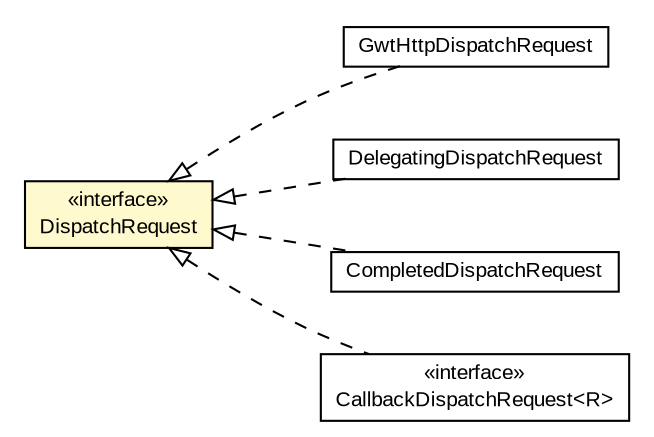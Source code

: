#!/usr/local/bin/dot
#
# Class diagram 
# Generated by UMLGraph version R5_6-24-gf6e263 (http://www.umlgraph.org/)
#

digraph G {
	edge [fontname="arial",fontsize=10,labelfontname="arial",labelfontsize=10];
	node [fontname="arial",fontsize=10,shape=plaintext];
	nodesep=0.25;
	ranksep=0.5;
	rankdir=LR;
	// com.gwtplatform.dispatch.shared.DispatchRequest
	c233365 [label=<<table title="com.gwtplatform.dispatch.shared.DispatchRequest" border="0" cellborder="1" cellspacing="0" cellpadding="2" port="p" bgcolor="lemonChiffon" href="./DispatchRequest.html">
		<tr><td><table border="0" cellspacing="0" cellpadding="1">
<tr><td align="center" balign="center"> &#171;interface&#187; </td></tr>
<tr><td align="center" balign="center"> DispatchRequest </td></tr>
		</table></td></tr>
		</table>>, URL="./DispatchRequest.html", fontname="arial", fontcolor="black", fontsize=10.0];
	// com.gwtplatform.dispatch.client.GwtHttpDispatchRequest
	c233400 [label=<<table title="com.gwtplatform.dispatch.client.GwtHttpDispatchRequest" border="0" cellborder="1" cellspacing="0" cellpadding="2" port="p" href="../client/GwtHttpDispatchRequest.html">
		<tr><td><table border="0" cellspacing="0" cellpadding="1">
<tr><td align="center" balign="center"> GwtHttpDispatchRequest </td></tr>
		</table></td></tr>
		</table>>, URL="../client/GwtHttpDispatchRequest.html", fontname="arial", fontcolor="black", fontsize=10.0];
	// com.gwtplatform.dispatch.client.DelegatingDispatchRequest
	c233404 [label=<<table title="com.gwtplatform.dispatch.client.DelegatingDispatchRequest" border="0" cellborder="1" cellspacing="0" cellpadding="2" port="p" href="../client/DelegatingDispatchRequest.html">
		<tr><td><table border="0" cellspacing="0" cellpadding="1">
<tr><td align="center" balign="center"> DelegatingDispatchRequest </td></tr>
		</table></td></tr>
		</table>>, URL="../client/DelegatingDispatchRequest.html", fontname="arial", fontcolor="black", fontsize=10.0];
	// com.gwtplatform.dispatch.client.CompletedDispatchRequest
	c233410 [label=<<table title="com.gwtplatform.dispatch.client.CompletedDispatchRequest" border="0" cellborder="1" cellspacing="0" cellpadding="2" port="p" href="../client/CompletedDispatchRequest.html">
		<tr><td><table border="0" cellspacing="0" cellpadding="1">
<tr><td align="center" balign="center"> CompletedDispatchRequest </td></tr>
		</table></td></tr>
		</table>>, URL="../client/CompletedDispatchRequest.html", fontname="arial", fontcolor="black", fontsize=10.0];
	// com.gwtplatform.dispatch.client.CallbackDispatchRequest<R>
	c233411 [label=<<table title="com.gwtplatform.dispatch.client.CallbackDispatchRequest" border="0" cellborder="1" cellspacing="0" cellpadding="2" port="p" href="../client/CallbackDispatchRequest.html">
		<tr><td><table border="0" cellspacing="0" cellpadding="1">
<tr><td align="center" balign="center"> &#171;interface&#187; </td></tr>
<tr><td align="center" balign="center"> CallbackDispatchRequest&lt;R&gt; </td></tr>
		</table></td></tr>
		</table>>, URL="../client/CallbackDispatchRequest.html", fontname="arial", fontcolor="black", fontsize=10.0];
	//com.gwtplatform.dispatch.client.GwtHttpDispatchRequest implements com.gwtplatform.dispatch.shared.DispatchRequest
	c233365:p -> c233400:p [dir=back,arrowtail=empty,style=dashed];
	//com.gwtplatform.dispatch.client.DelegatingDispatchRequest implements com.gwtplatform.dispatch.shared.DispatchRequest
	c233365:p -> c233404:p [dir=back,arrowtail=empty,style=dashed];
	//com.gwtplatform.dispatch.client.CompletedDispatchRequest implements com.gwtplatform.dispatch.shared.DispatchRequest
	c233365:p -> c233410:p [dir=back,arrowtail=empty,style=dashed];
	//com.gwtplatform.dispatch.client.CallbackDispatchRequest<R> implements com.gwtplatform.dispatch.shared.DispatchRequest
	c233365:p -> c233411:p [dir=back,arrowtail=empty,style=dashed];
}

